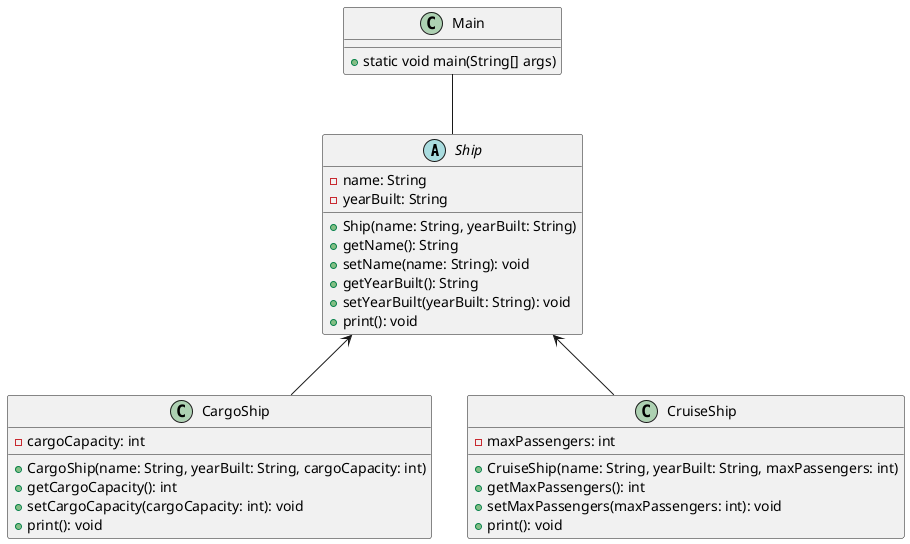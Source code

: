 @startuml

Ship <-- CargoShip
Ship <-- CruiseShip
Main -- Ship

class Main {
    +static void main(String[] args)
}

abstract class Ship {
    -name: String
    -yearBuilt: String
    +Ship(name: String, yearBuilt: String)
    +getName(): String
    +setName(name: String): void
    +getYearBuilt(): String
    +setYearBuilt(yearBuilt: String): void
    +print(): void
}
class CargoShip {
    -cargoCapacity: int
    +CargoShip(name: String, yearBuilt: String, cargoCapacity: int)
    +getCargoCapacity(): int
    +setCargoCapacity(cargoCapacity: int): void
    +print(): void
}

class CruiseShip {
    -maxPassengers: int
    +CruiseShip(name: String, yearBuilt: String, maxPassengers: int)
    +getMaxPassengers(): int
    +setMaxPassengers(maxPassengers: int): void
    +print(): void
}


@enduml